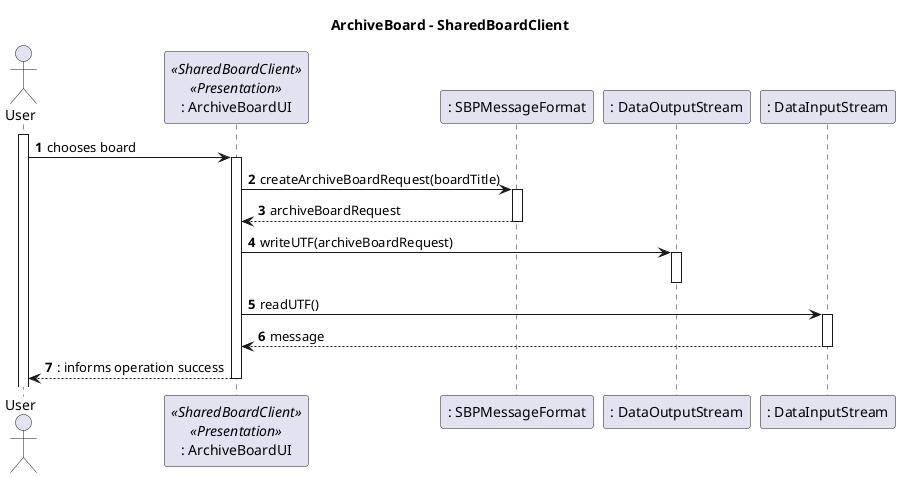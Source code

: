 @startuml
autonumber
title ArchiveBoard - SharedBoardClient

actor "User" as User

participant ": ArchiveBoardUI" as UI <<SharedBoardClient>> <<Presentation>>
participant ": SBPMessageFormat" as SBPF
participant ": DataOutputStream" as DOS
participant ": DataInputStream" as DIS
activate User
User -> UI : chooses board
activate UI


UI -> SBPF : createArchiveBoardRequest(boardTitle)
activate SBPF
return archiveBoardRequest


UI -> DOS : writeUTF(archiveBoardRequest)
activate DOS
deactivate DOS
UI -> DIS : readUTF()
activate DIS
return message
return : informs operation success
deactivate UI
@enduml